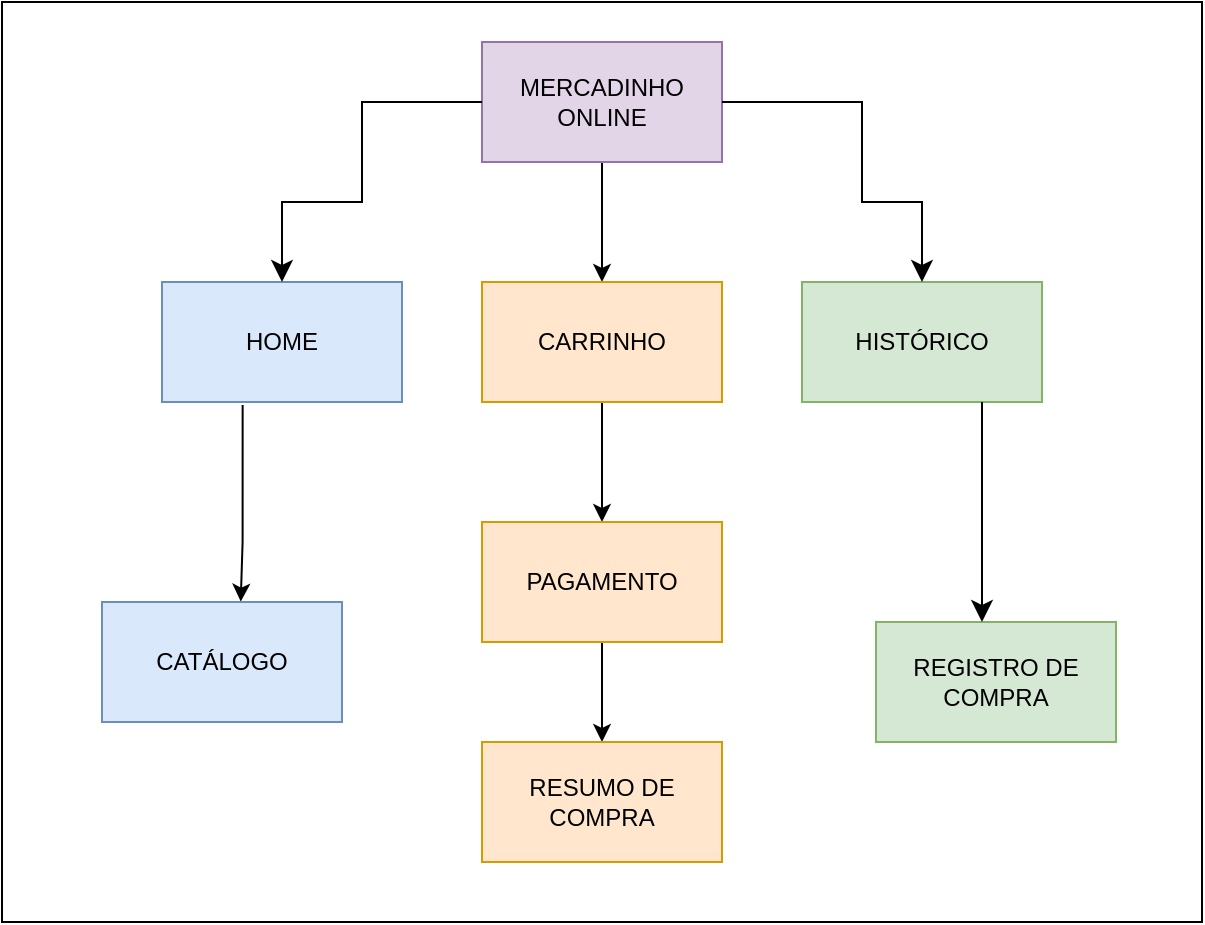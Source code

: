 <mxfile version="27.1.1">
  <diagram name="Page-1" id="2c0d36ab-eaac-3732-788b-9136903baeff">
    <mxGraphModel dx="909" dy="486" grid="1" gridSize="10" guides="1" tooltips="1" connect="1" arrows="1" fold="1" page="1" pageScale="1.5" pageWidth="1169" pageHeight="827" background="none" math="0" shadow="0">
      <root>
        <mxCell id="0" />
        <mxCell id="1" parent="0" />
        <mxCell id="14GlSNyqoGo1CUn9k8tp-161" value="" style="rounded=0;whiteSpace=wrap;html=1;fillColor=none;" vertex="1" parent="1">
          <mxGeometry x="320" y="540" width="600" height="460" as="geometry" />
        </mxCell>
        <mxCell id="14GlSNyqoGo1CUn9k8tp-152" style="edgeStyle=orthogonalEdgeStyle;rounded=0;orthogonalLoop=1;jettySize=auto;html=1;exitX=0.5;exitY=1;exitDx=0;exitDy=0;entryX=0.5;entryY=0;entryDx=0;entryDy=0;" edge="1" parent="1" source="14GlSNyqoGo1CUn9k8tp-131" target="14GlSNyqoGo1CUn9k8tp-136">
          <mxGeometry relative="1" as="geometry" />
        </mxCell>
        <mxCell id="14GlSNyqoGo1CUn9k8tp-131" value="MERCADINHO ONLINE" style="rounded=0;whiteSpace=wrap;html=1;fillColor=#e1d5e7;strokeColor=#9673a6;" vertex="1" parent="1">
          <mxGeometry x="560" y="560" width="120" height="60" as="geometry" />
        </mxCell>
        <mxCell id="14GlSNyqoGo1CUn9k8tp-158" style="edgeStyle=orthogonalEdgeStyle;rounded=0;orthogonalLoop=1;jettySize=auto;html=1;exitX=0.336;exitY=1.025;exitDx=0;exitDy=0;entryX=0.578;entryY=-0.003;entryDx=0;entryDy=0;exitPerimeter=0;entryPerimeter=0;" edge="1" parent="1" source="14GlSNyqoGo1CUn9k8tp-135" target="14GlSNyqoGo1CUn9k8tp-156">
          <mxGeometry relative="1" as="geometry">
            <Array as="points">
              <mxPoint x="440" y="810" />
              <mxPoint x="439" y="810" />
            </Array>
          </mxGeometry>
        </mxCell>
        <mxCell id="14GlSNyqoGo1CUn9k8tp-135" value="HOME" style="rounded=0;whiteSpace=wrap;html=1;fillColor=#dae8fc;strokeColor=#6c8ebf;" vertex="1" parent="1">
          <mxGeometry x="400" y="680" width="120" height="60" as="geometry" />
        </mxCell>
        <mxCell id="14GlSNyqoGo1CUn9k8tp-151" style="edgeStyle=orthogonalEdgeStyle;rounded=0;orthogonalLoop=1;jettySize=auto;html=1;exitX=0.5;exitY=1;exitDx=0;exitDy=0;entryX=0.5;entryY=0;entryDx=0;entryDy=0;" edge="1" parent="1" source="14GlSNyqoGo1CUn9k8tp-136" target="14GlSNyqoGo1CUn9k8tp-138">
          <mxGeometry relative="1" as="geometry" />
        </mxCell>
        <mxCell id="14GlSNyqoGo1CUn9k8tp-136" value="CARRINHO" style="rounded=0;whiteSpace=wrap;html=1;fillColor=#ffe6cc;strokeColor=#d79b00;" vertex="1" parent="1">
          <mxGeometry x="560" y="680" width="120" height="60" as="geometry" />
        </mxCell>
        <mxCell id="14GlSNyqoGo1CUn9k8tp-137" value="HISTÓRICO" style="rounded=0;whiteSpace=wrap;html=1;fillColor=#d5e8d4;strokeColor=#82b366;" vertex="1" parent="1">
          <mxGeometry x="720" y="680" width="120" height="60" as="geometry" />
        </mxCell>
        <mxCell id="14GlSNyqoGo1CUn9k8tp-155" style="edgeStyle=orthogonalEdgeStyle;rounded=0;orthogonalLoop=1;jettySize=auto;html=1;exitX=0.5;exitY=1;exitDx=0;exitDy=0;entryX=0.5;entryY=0;entryDx=0;entryDy=0;" edge="1" parent="1" source="14GlSNyqoGo1CUn9k8tp-138" target="14GlSNyqoGo1CUn9k8tp-154">
          <mxGeometry relative="1" as="geometry" />
        </mxCell>
        <mxCell id="14GlSNyqoGo1CUn9k8tp-138" value="PAGAMENTO" style="rounded=0;whiteSpace=wrap;html=1;fillColor=#ffe6cc;strokeColor=#d79b00;" vertex="1" parent="1">
          <mxGeometry x="560" y="800" width="120" height="60" as="geometry" />
        </mxCell>
        <mxCell id="14GlSNyqoGo1CUn9k8tp-139" value="REGISTRO DE COMPRA" style="rounded=0;whiteSpace=wrap;html=1;fillColor=#d5e8d4;strokeColor=#82b366;" vertex="1" parent="1">
          <mxGeometry x="757" y="850" width="120" height="60" as="geometry" />
        </mxCell>
        <mxCell id="14GlSNyqoGo1CUn9k8tp-148" value="" style="edgeStyle=segmentEdgeStyle;endArrow=classic;html=1;curved=0;rounded=0;endSize=8;startSize=8;exitX=0;exitY=0.5;exitDx=0;exitDy=0;" edge="1" parent="1" source="14GlSNyqoGo1CUn9k8tp-131">
          <mxGeometry width="50" height="50" relative="1" as="geometry">
            <mxPoint x="410" y="730" as="sourcePoint" />
            <mxPoint x="460" y="680" as="targetPoint" />
            <Array as="points">
              <mxPoint x="500" y="590" />
              <mxPoint x="500" y="640" />
              <mxPoint x="460" y="640" />
            </Array>
          </mxGeometry>
        </mxCell>
        <mxCell id="14GlSNyqoGo1CUn9k8tp-149" value="" style="edgeStyle=segmentEdgeStyle;endArrow=classic;html=1;curved=0;rounded=0;endSize=8;startSize=8;exitX=0;exitY=0.5;exitDx=0;exitDy=0;entryX=0.5;entryY=0;entryDx=0;entryDy=0;" edge="1" parent="1" target="14GlSNyqoGo1CUn9k8tp-137">
          <mxGeometry width="50" height="50" relative="1" as="geometry">
            <mxPoint x="680" y="590" as="sourcePoint" />
            <mxPoint x="580" y="680" as="targetPoint" />
            <Array as="points">
              <mxPoint x="750" y="590" />
              <mxPoint x="750" y="640" />
              <mxPoint x="780" y="640" />
            </Array>
          </mxGeometry>
        </mxCell>
        <mxCell id="14GlSNyqoGo1CUn9k8tp-150" value="" style="edgeStyle=segmentEdgeStyle;endArrow=classic;html=1;curved=0;rounded=0;endSize=8;startSize=8;exitX=0.75;exitY=1;exitDx=0;exitDy=0;" edge="1" parent="1" source="14GlSNyqoGo1CUn9k8tp-137">
          <mxGeometry width="50" height="50" relative="1" as="geometry">
            <mxPoint x="760" y="741" as="sourcePoint" />
            <mxPoint x="810" y="850" as="targetPoint" />
            <Array as="points">
              <mxPoint x="810" y="850" />
            </Array>
          </mxGeometry>
        </mxCell>
        <mxCell id="14GlSNyqoGo1CUn9k8tp-154" value="RESUMO DE COMPRA" style="rounded=0;whiteSpace=wrap;html=1;fillColor=#ffe6cc;strokeColor=#d79b00;" vertex="1" parent="1">
          <mxGeometry x="560" y="910" width="120" height="60" as="geometry" />
        </mxCell>
        <mxCell id="14GlSNyqoGo1CUn9k8tp-156" value="CATÁLOGO" style="rounded=0;whiteSpace=wrap;html=1;fillColor=#dae8fc;strokeColor=#6c8ebf;" vertex="1" parent="1">
          <mxGeometry x="370" y="840" width="120" height="60" as="geometry" />
        </mxCell>
      </root>
    </mxGraphModel>
  </diagram>
</mxfile>
